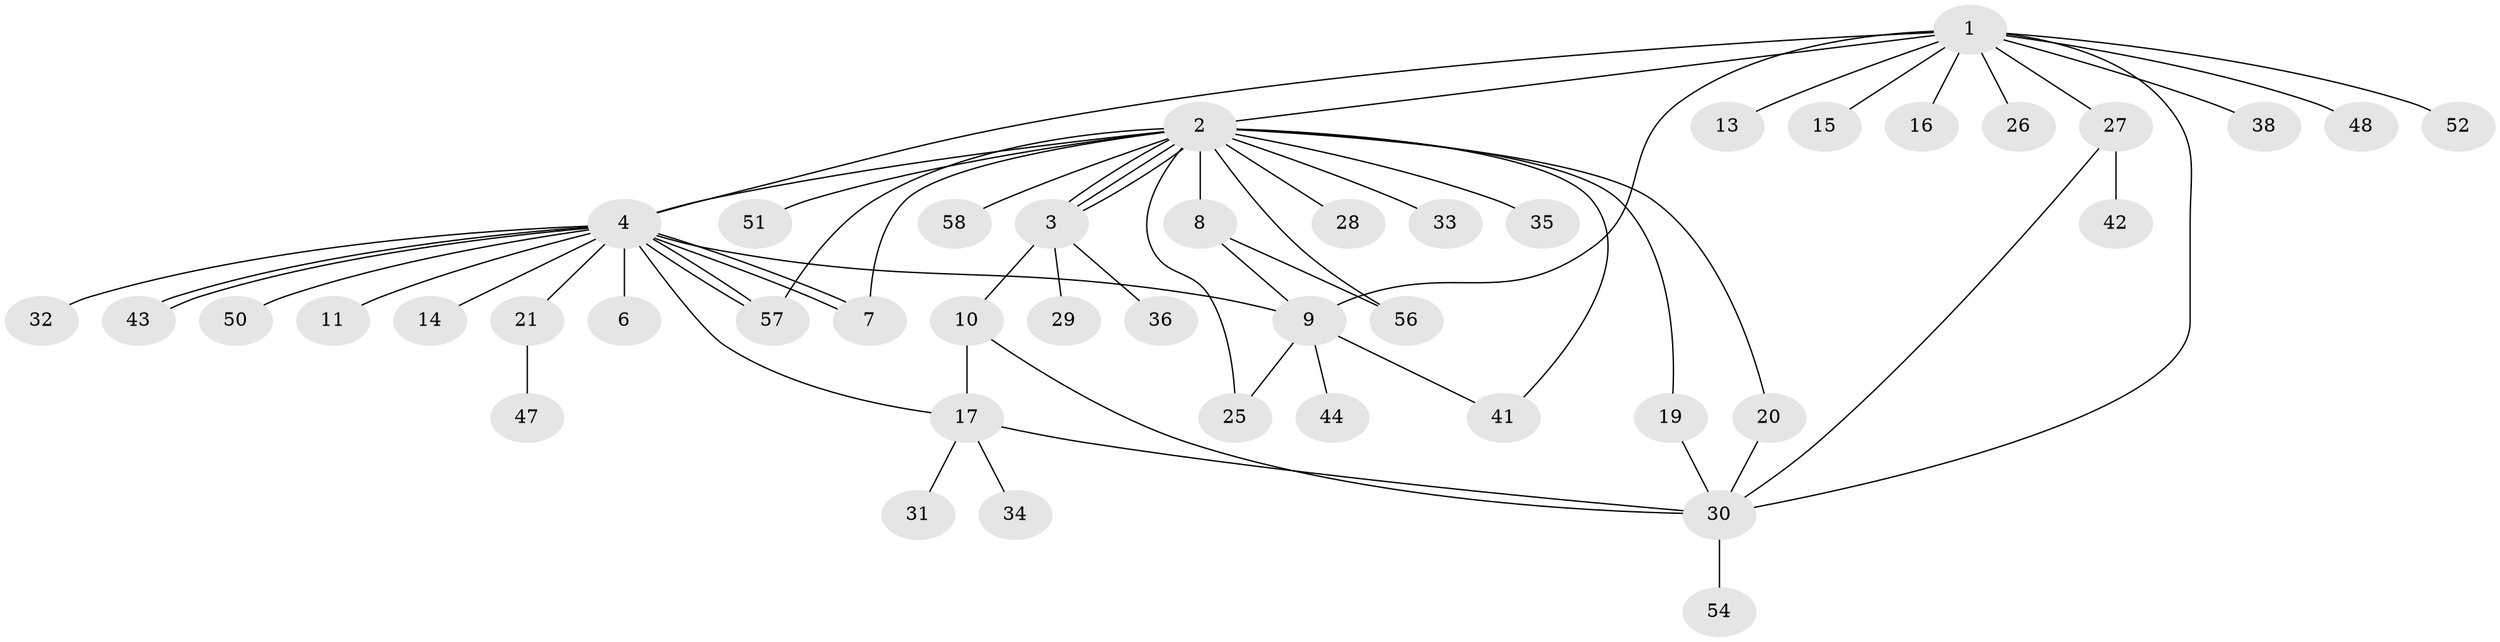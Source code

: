 // original degree distribution, {8: 0.016666666666666666, 19: 0.016666666666666666, 7: 0.016666666666666666, 18: 0.016666666666666666, 6: 0.05, 1: 0.5, 3: 0.11666666666666667, 2: 0.21666666666666667, 4: 0.03333333333333333, 5: 0.016666666666666666}
// Generated by graph-tools (version 1.1) at 2025/41/03/06/25 10:41:50]
// undirected, 44 vertices, 62 edges
graph export_dot {
graph [start="1"]
  node [color=gray90,style=filled];
  1 [super="+5"];
  2 [super="+23"];
  3 [super="+12"];
  4 [super="+55"];
  6;
  7 [super="+37"];
  8 [super="+18"];
  9 [super="+22"];
  10 [super="+24"];
  11;
  13;
  14;
  15;
  16;
  17 [super="+59"];
  19 [super="+39"];
  20 [super="+45"];
  21 [super="+40"];
  25;
  26;
  27 [super="+46"];
  28;
  29 [super="+53"];
  30 [super="+49"];
  31;
  32;
  33;
  34 [super="+60"];
  35;
  36;
  38;
  41;
  42;
  43;
  44;
  47;
  48;
  50;
  51;
  52;
  54;
  56;
  57;
  58;
  1 -- 2;
  1 -- 4;
  1 -- 15;
  1 -- 27;
  1 -- 30;
  1 -- 38;
  1 -- 52;
  1 -- 16;
  1 -- 48;
  1 -- 26;
  1 -- 13;
  1 -- 9;
  2 -- 3;
  2 -- 3;
  2 -- 3;
  2 -- 4;
  2 -- 8 [weight=2];
  2 -- 19;
  2 -- 20;
  2 -- 25;
  2 -- 28;
  2 -- 33;
  2 -- 35;
  2 -- 41;
  2 -- 56;
  2 -- 57;
  2 -- 58;
  2 -- 51;
  2 -- 7;
  3 -- 10;
  3 -- 29;
  3 -- 36;
  4 -- 6;
  4 -- 7;
  4 -- 7;
  4 -- 9;
  4 -- 11;
  4 -- 14;
  4 -- 17;
  4 -- 21 [weight=2];
  4 -- 32;
  4 -- 43;
  4 -- 43;
  4 -- 50;
  4 -- 57;
  4 -- 57;
  8 -- 9;
  8 -- 56;
  9 -- 44;
  9 -- 25;
  9 -- 41;
  10 -- 30;
  10 -- 17;
  17 -- 31;
  17 -- 34;
  17 -- 30;
  19 -- 30;
  20 -- 30;
  21 -- 47;
  27 -- 30;
  27 -- 42;
  30 -- 54;
}
